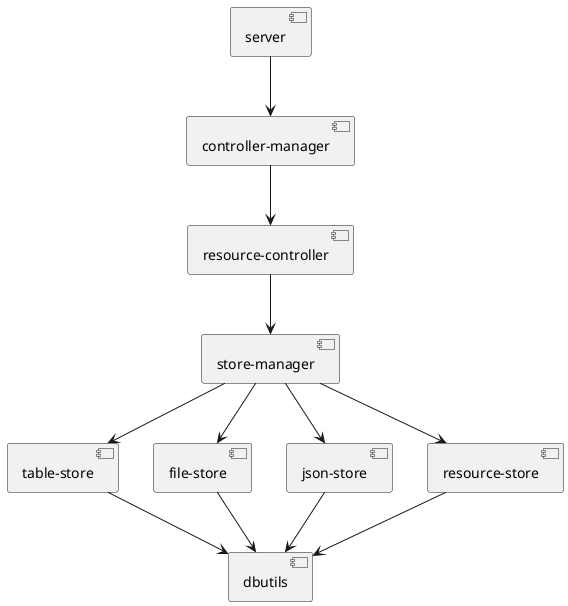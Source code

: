 @startuml
'https://plantuml.com/component-diagram

component "server"

component "table-store"

component "file-store"

component "json-store"

component "dbutils"

component "store-manager"

component "resource-store"

component "controller-manager"

component "resource-controller"

[server] -down-> [controller-manager]

[controller-manager] -down-> [resource-controller]

[resource-controller] -down-> [store-manager]

[store-manager] -down-> [table-store]
[store-manager] -down-> [file-store]
[store-manager] -down-> [json-store]
[store-manager] -down-> [resource-store]

[resource-store] -down-> [dbutils]
[table-store] -down-> [dbutils]
[file-store] -down-> [dbutils]
[json-store] -down-> [dbutils]
@enduml














